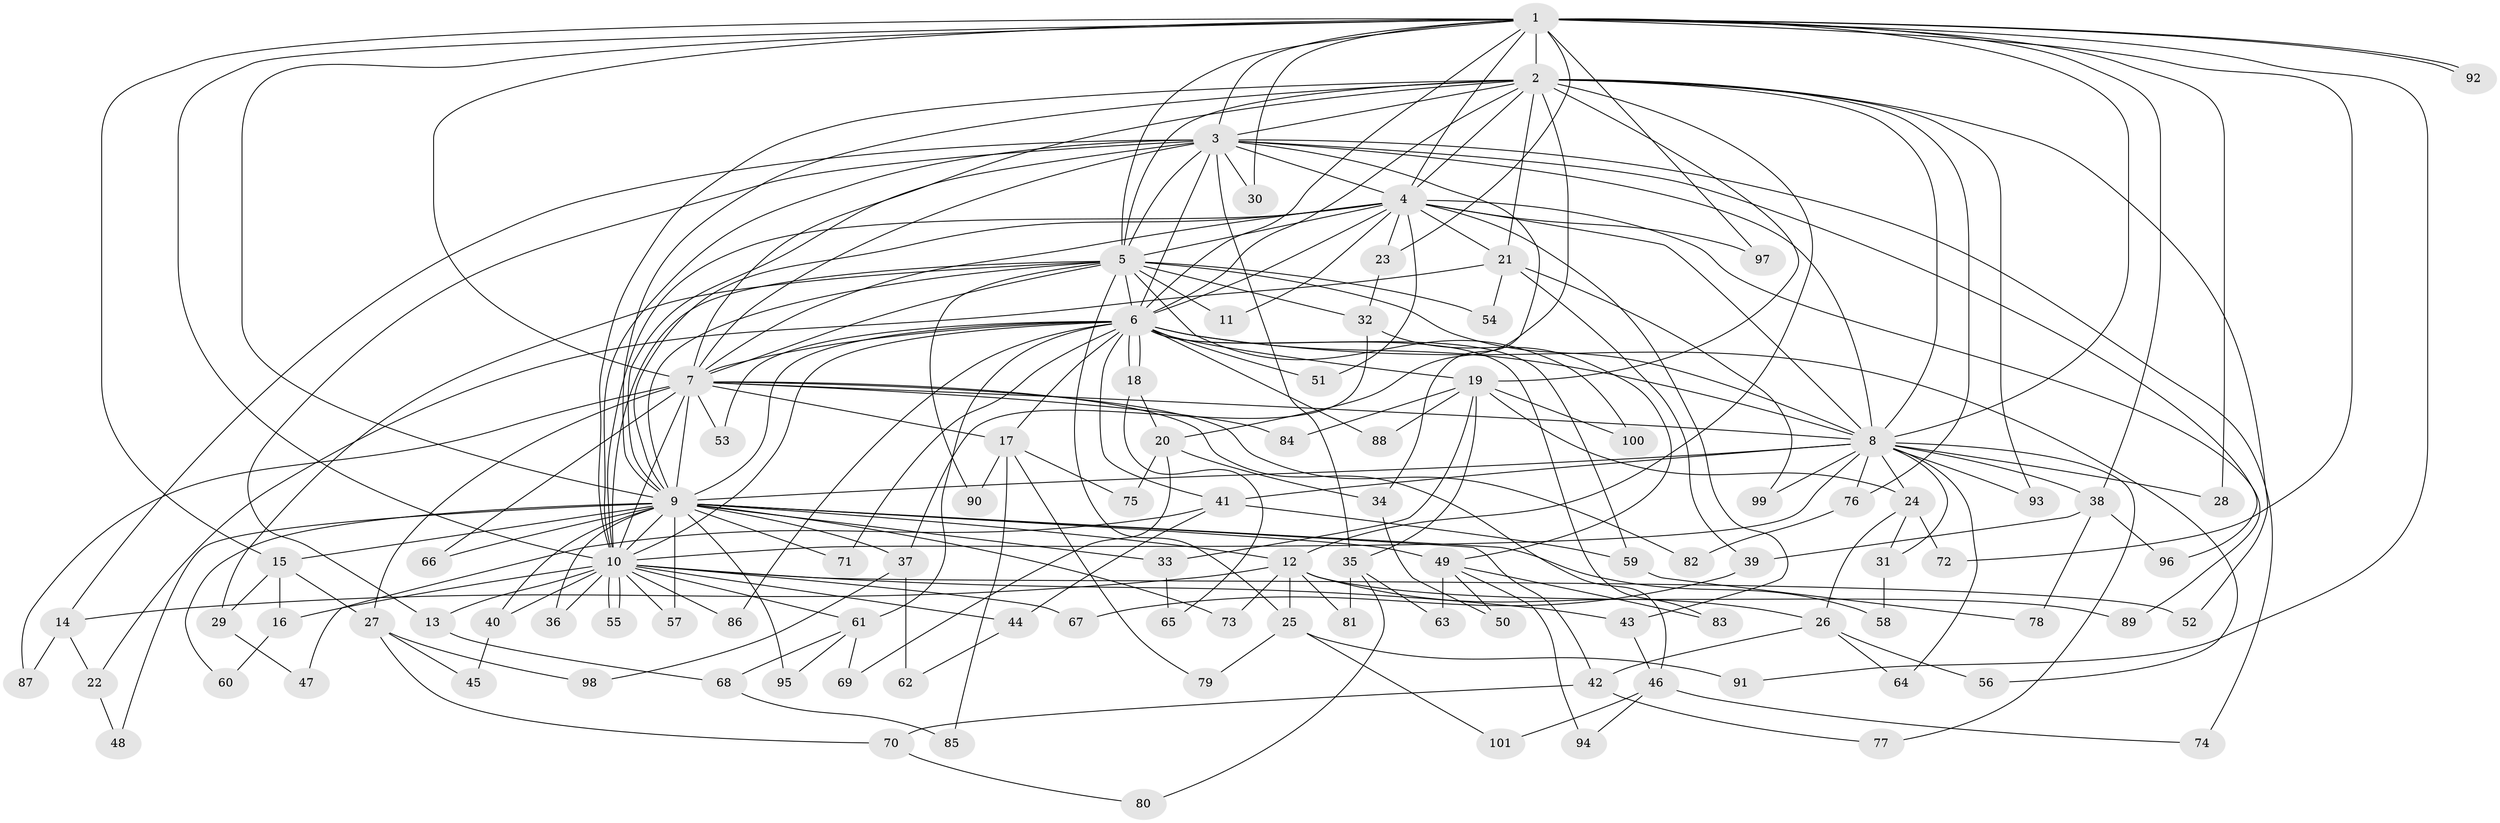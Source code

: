 // Generated by graph-tools (version 1.1) at 2025/01/03/09/25 03:01:30]
// undirected, 101 vertices, 227 edges
graph export_dot {
graph [start="1"]
  node [color=gray90,style=filled];
  1;
  2;
  3;
  4;
  5;
  6;
  7;
  8;
  9;
  10;
  11;
  12;
  13;
  14;
  15;
  16;
  17;
  18;
  19;
  20;
  21;
  22;
  23;
  24;
  25;
  26;
  27;
  28;
  29;
  30;
  31;
  32;
  33;
  34;
  35;
  36;
  37;
  38;
  39;
  40;
  41;
  42;
  43;
  44;
  45;
  46;
  47;
  48;
  49;
  50;
  51;
  52;
  53;
  54;
  55;
  56;
  57;
  58;
  59;
  60;
  61;
  62;
  63;
  64;
  65;
  66;
  67;
  68;
  69;
  70;
  71;
  72;
  73;
  74;
  75;
  76;
  77;
  78;
  79;
  80;
  81;
  82;
  83;
  84;
  85;
  86;
  87;
  88;
  89;
  90;
  91;
  92;
  93;
  94;
  95;
  96;
  97;
  98;
  99;
  100;
  101;
  1 -- 2;
  1 -- 3;
  1 -- 4;
  1 -- 5;
  1 -- 6;
  1 -- 7;
  1 -- 8;
  1 -- 9;
  1 -- 10;
  1 -- 15;
  1 -- 23;
  1 -- 28;
  1 -- 30;
  1 -- 38;
  1 -- 72;
  1 -- 91;
  1 -- 92;
  1 -- 92;
  1 -- 97;
  2 -- 3;
  2 -- 4;
  2 -- 5;
  2 -- 6;
  2 -- 7;
  2 -- 8;
  2 -- 9;
  2 -- 10;
  2 -- 12;
  2 -- 19;
  2 -- 20;
  2 -- 21;
  2 -- 52;
  2 -- 76;
  2 -- 93;
  3 -- 4;
  3 -- 5;
  3 -- 6;
  3 -- 7;
  3 -- 8;
  3 -- 9;
  3 -- 10;
  3 -- 13;
  3 -- 14;
  3 -- 30;
  3 -- 34;
  3 -- 35;
  3 -- 74;
  3 -- 96;
  4 -- 5;
  4 -- 6;
  4 -- 7;
  4 -- 8;
  4 -- 9;
  4 -- 10;
  4 -- 11;
  4 -- 21;
  4 -- 23;
  4 -- 43;
  4 -- 51;
  4 -- 89;
  4 -- 97;
  5 -- 6;
  5 -- 7;
  5 -- 8;
  5 -- 9;
  5 -- 10;
  5 -- 11;
  5 -- 25;
  5 -- 29;
  5 -- 32;
  5 -- 54;
  5 -- 90;
  5 -- 100;
  6 -- 7;
  6 -- 8;
  6 -- 9;
  6 -- 10;
  6 -- 17;
  6 -- 18;
  6 -- 18;
  6 -- 19;
  6 -- 41;
  6 -- 51;
  6 -- 53;
  6 -- 56;
  6 -- 59;
  6 -- 61;
  6 -- 71;
  6 -- 83;
  6 -- 86;
  6 -- 88;
  7 -- 8;
  7 -- 9;
  7 -- 10;
  7 -- 17;
  7 -- 27;
  7 -- 46;
  7 -- 53;
  7 -- 66;
  7 -- 82;
  7 -- 84;
  7 -- 87;
  8 -- 9;
  8 -- 10;
  8 -- 24;
  8 -- 28;
  8 -- 31;
  8 -- 38;
  8 -- 41;
  8 -- 64;
  8 -- 76;
  8 -- 77;
  8 -- 93;
  8 -- 99;
  9 -- 10;
  9 -- 12;
  9 -- 15;
  9 -- 33;
  9 -- 36;
  9 -- 37;
  9 -- 40;
  9 -- 42;
  9 -- 48;
  9 -- 49;
  9 -- 57;
  9 -- 58;
  9 -- 60;
  9 -- 66;
  9 -- 71;
  9 -- 73;
  9 -- 95;
  10 -- 13;
  10 -- 16;
  10 -- 36;
  10 -- 40;
  10 -- 43;
  10 -- 44;
  10 -- 52;
  10 -- 55;
  10 -- 55;
  10 -- 57;
  10 -- 61;
  10 -- 67;
  10 -- 86;
  12 -- 14;
  12 -- 25;
  12 -- 26;
  12 -- 73;
  12 -- 81;
  12 -- 89;
  13 -- 68;
  14 -- 22;
  14 -- 87;
  15 -- 16;
  15 -- 27;
  15 -- 29;
  16 -- 60;
  17 -- 75;
  17 -- 79;
  17 -- 85;
  17 -- 90;
  18 -- 20;
  18 -- 65;
  19 -- 24;
  19 -- 33;
  19 -- 35;
  19 -- 84;
  19 -- 88;
  19 -- 100;
  20 -- 34;
  20 -- 69;
  20 -- 75;
  21 -- 22;
  21 -- 39;
  21 -- 54;
  21 -- 99;
  22 -- 48;
  23 -- 32;
  24 -- 26;
  24 -- 31;
  24 -- 72;
  25 -- 79;
  25 -- 91;
  25 -- 101;
  26 -- 42;
  26 -- 56;
  26 -- 64;
  27 -- 45;
  27 -- 70;
  27 -- 98;
  29 -- 47;
  31 -- 58;
  32 -- 37;
  32 -- 49;
  33 -- 65;
  34 -- 50;
  35 -- 63;
  35 -- 80;
  35 -- 81;
  37 -- 62;
  37 -- 98;
  38 -- 39;
  38 -- 78;
  38 -- 96;
  39 -- 67;
  40 -- 45;
  41 -- 44;
  41 -- 47;
  41 -- 59;
  42 -- 70;
  42 -- 77;
  43 -- 46;
  44 -- 62;
  46 -- 74;
  46 -- 94;
  46 -- 101;
  49 -- 50;
  49 -- 63;
  49 -- 83;
  49 -- 94;
  59 -- 78;
  61 -- 68;
  61 -- 69;
  61 -- 95;
  68 -- 85;
  70 -- 80;
  76 -- 82;
}
